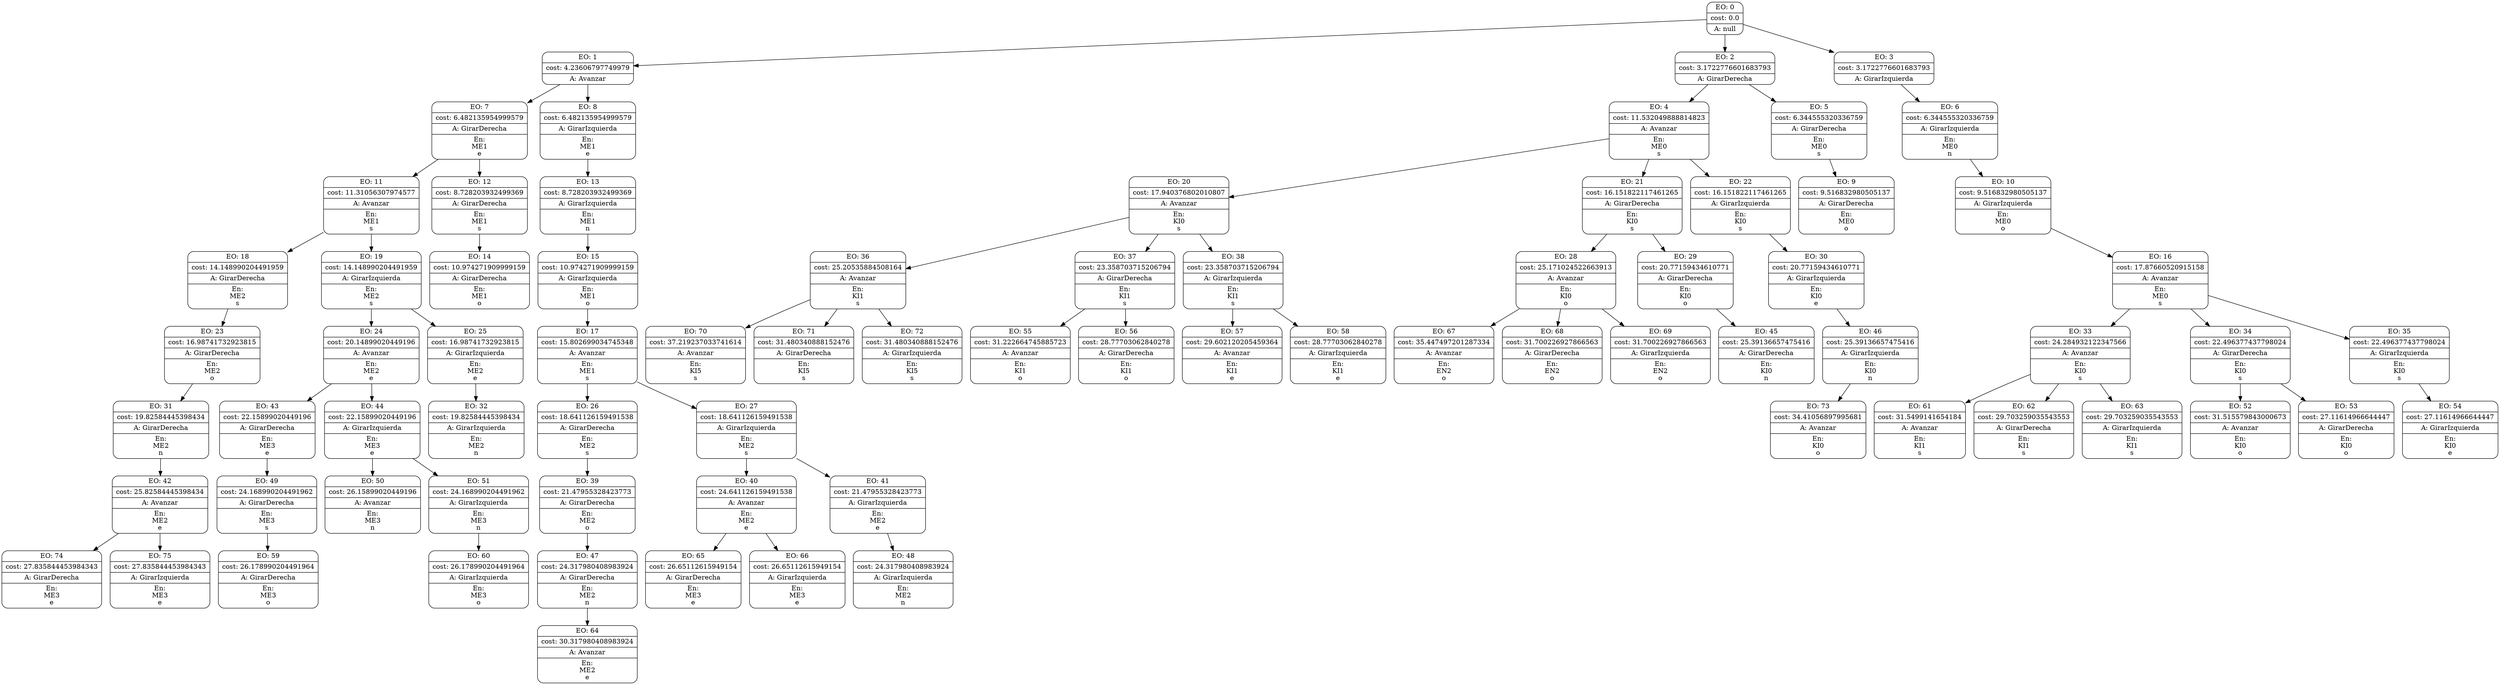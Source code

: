 digraph g {
node [shape = Mrecord];
nodo0[label="{EO: 0|cost: 0.0|A: null}"]
nodo1[label="{EO: 1|cost: 4.23606797749979|A: Avanzar}"]
nodo7[label="{EO: 7|cost: 6.482135954999579|A: GirarDerecha|En:\nME1\ne}"]
nodo11[label="{EO: 11|cost: 11.31056307974577|A: Avanzar|En:\nME1\ns}"]
nodo18[label="{EO: 18|cost: 14.148990204491959|A: GirarDerecha|En:\nME2\ns}"]
nodo23[label="{EO: 23|cost: 16.98741732923815|A: GirarDerecha|En:\nME2\no}"]
nodo31[label="{EO: 31|cost: 19.82584445398434|A: GirarDerecha|En:\nME2\nn}"]
nodo42[label="{EO: 42|cost: 25.82584445398434|A: Avanzar|En:\nME2\ne}"]
nodo74[label="{EO: 74|cost: 27.835844453984343|A: GirarDerecha|En:\nME3\ne}"]

nodo42 -> nodo74;
nodo75[label="{EO: 75|cost: 27.835844453984343|A: GirarIzquierda|En:\nME3\ne}"]

nodo42 -> nodo75;

nodo31 -> nodo42;

nodo23 -> nodo31;

nodo18 -> nodo23;

nodo11 -> nodo18;
nodo19[label="{EO: 19|cost: 14.148990204491959|A: GirarIzquierda|En:\nME2\ns}"]
nodo24[label="{EO: 24|cost: 20.14899020449196|A: Avanzar|En:\nME2\ne}"]
nodo43[label="{EO: 43|cost: 22.15899020449196|A: GirarDerecha|En:\nME3\ne}"]
nodo49[label="{EO: 49|cost: 24.168990204491962|A: GirarDerecha|En:\nME3\ns}"]
nodo59[label="{EO: 59|cost: 26.178990204491964|A: GirarDerecha|En:\nME3\no}"]

nodo49 -> nodo59;

nodo43 -> nodo49;

nodo24 -> nodo43;
nodo44[label="{EO: 44|cost: 22.15899020449196|A: GirarIzquierda|En:\nME3\ne}"]
nodo50[label="{EO: 50|cost: 26.15899020449196|A: Avanzar|En:\nME3\nn}"]

nodo44 -> nodo50;
nodo51[label="{EO: 51|cost: 24.168990204491962|A: GirarIzquierda|En:\nME3\nn}"]
nodo60[label="{EO: 60|cost: 26.178990204491964|A: GirarIzquierda|En:\nME3\no}"]

nodo51 -> nodo60;

nodo44 -> nodo51;

nodo24 -> nodo44;

nodo19 -> nodo24;
nodo25[label="{EO: 25|cost: 16.98741732923815|A: GirarIzquierda|En:\nME2\ne}"]
nodo32[label="{EO: 32|cost: 19.82584445398434|A: GirarIzquierda|En:\nME2\nn}"]

nodo25 -> nodo32;

nodo19 -> nodo25;

nodo11 -> nodo19;

nodo7 -> nodo11;
nodo12[label="{EO: 12|cost: 8.728203932499369|A: GirarDerecha|En:\nME1\ns}"]
nodo14[label="{EO: 14|cost: 10.974271909999159|A: GirarDerecha|En:\nME1\no}"]

nodo12 -> nodo14;

nodo7 -> nodo12;

nodo1 -> nodo7;
nodo8[label="{EO: 8|cost: 6.482135954999579|A: GirarIzquierda|En:\nME1\ne}"]
nodo13[label="{EO: 13|cost: 8.728203932499369|A: GirarIzquierda|En:\nME1\nn}"]
nodo15[label="{EO: 15|cost: 10.974271909999159|A: GirarIzquierda|En:\nME1\no}"]
nodo17[label="{EO: 17|cost: 15.802699034745348|A: Avanzar|En:\nME1\ns}"]
nodo26[label="{EO: 26|cost: 18.641126159491538|A: GirarDerecha|En:\nME2\ns}"]
nodo39[label="{EO: 39|cost: 21.47955328423773|A: GirarDerecha|En:\nME2\no}"]
nodo47[label="{EO: 47|cost: 24.317980408983924|A: GirarDerecha|En:\nME2\nn}"]
nodo64[label="{EO: 64|cost: 30.317980408983924|A: Avanzar|En:\nME2\ne}"]

nodo47 -> nodo64;

nodo39 -> nodo47;

nodo26 -> nodo39;

nodo17 -> nodo26;
nodo27[label="{EO: 27|cost: 18.641126159491538|A: GirarIzquierda|En:\nME2\ns}"]
nodo40[label="{EO: 40|cost: 24.641126159491538|A: Avanzar|En:\nME2\ne}"]
nodo65[label="{EO: 65|cost: 26.65112615949154|A: GirarDerecha|En:\nME3\ne}"]

nodo40 -> nodo65;
nodo66[label="{EO: 66|cost: 26.65112615949154|A: GirarIzquierda|En:\nME3\ne}"]

nodo40 -> nodo66;

nodo27 -> nodo40;
nodo41[label="{EO: 41|cost: 21.47955328423773|A: GirarIzquierda|En:\nME2\ne}"]
nodo48[label="{EO: 48|cost: 24.317980408983924|A: GirarIzquierda|En:\nME2\nn}"]

nodo41 -> nodo48;

nodo27 -> nodo41;

nodo17 -> nodo27;

nodo15 -> nodo17;

nodo13 -> nodo15;

nodo8 -> nodo13;

nodo1 -> nodo8;

nodo0 -> nodo1;
nodo2[label="{EO: 2|cost: 3.1722776601683793|A: GirarDerecha}"]
nodo4[label="{EO: 4|cost: 11.532049888814823|A: Avanzar|En:\nME0\ns}"]
nodo20[label="{EO: 20|cost: 17.940376802010807|A: Avanzar|En:\nKI0\ns}"]
nodo36[label="{EO: 36|cost: 25.20535884508164|A: Avanzar|En:\nKI1\ns}"]
nodo70[label="{EO: 70|cost: 37.219237033741614|A: Avanzar|En:\nKI5\ns}"]

nodo36 -> nodo70;
nodo71[label="{EO: 71|cost: 31.480340888152476|A: GirarDerecha|En:\nKI5\ns}"]

nodo36 -> nodo71;
nodo72[label="{EO: 72|cost: 31.480340888152476|A: GirarIzquierda|En:\nKI5\ns}"]

nodo36 -> nodo72;

nodo20 -> nodo36;
nodo37[label="{EO: 37|cost: 23.358703715206794|A: GirarDerecha|En:\nKI1\ns}"]
nodo55[label="{EO: 55|cost: 31.222664745885723|A: Avanzar|En:\nKI1\no}"]

nodo37 -> nodo55;
nodo56[label="{EO: 56|cost: 28.77703062840278|A: GirarDerecha|En:\nKI1\no}"]

nodo37 -> nodo56;

nodo20 -> nodo37;
nodo38[label="{EO: 38|cost: 23.358703715206794|A: GirarIzquierda|En:\nKI1\ns}"]
nodo57[label="{EO: 57|cost: 29.602120205459364|A: Avanzar|En:\nKI1\ne}"]

nodo38 -> nodo57;
nodo58[label="{EO: 58|cost: 28.77703062840278|A: GirarIzquierda|En:\nKI1\ne}"]

nodo38 -> nodo58;

nodo20 -> nodo38;

nodo4 -> nodo20;
nodo21[label="{EO: 21|cost: 16.151822117461265|A: GirarDerecha|En:\nKI0\ns}"]
nodo28[label="{EO: 28|cost: 25.171024522663913|A: Avanzar|En:\nKI0\no}"]
nodo67[label="{EO: 67|cost: 35.447497201287334|A: Avanzar|En:\nEN2\no}"]

nodo28 -> nodo67;
nodo68[label="{EO: 68|cost: 31.700226927866563|A: GirarDerecha|En:\nEN2\no}"]

nodo28 -> nodo68;
nodo69[label="{EO: 69|cost: 31.700226927866563|A: GirarIzquierda|En:\nEN2\no}"]

nodo28 -> nodo69;

nodo21 -> nodo28;
nodo29[label="{EO: 29|cost: 20.77159434610771|A: GirarDerecha|En:\nKI0\no}"]
nodo45[label="{EO: 45|cost: 25.39136657475416|A: GirarDerecha|En:\nKI0\nn}"]

nodo29 -> nodo45;

nodo21 -> nodo29;

nodo4 -> nodo21;
nodo22[label="{EO: 22|cost: 16.151822117461265|A: GirarIzquierda|En:\nKI0\ns}"]
nodo30[label="{EO: 30|cost: 20.77159434610771|A: GirarIzquierda|En:\nKI0\ne}"]
nodo46[label="{EO: 46|cost: 25.39136657475416|A: GirarIzquierda|En:\nKI0\nn}"]
nodo73[label="{EO: 73|cost: 34.41056897995681|A: Avanzar|En:\nKI0\no}"]

nodo46 -> nodo73;

nodo30 -> nodo46;

nodo22 -> nodo30;

nodo4 -> nodo22;

nodo2 -> nodo4;
nodo5[label="{EO: 5|cost: 6.344555320336759|A: GirarDerecha|En:\nME0\ns}"]
nodo9[label="{EO: 9|cost: 9.516832980505137|A: GirarDerecha|En:\nME0\no}"]

nodo5 -> nodo9;

nodo2 -> nodo5;

nodo0 -> nodo2;
nodo3[label="{EO: 3|cost: 3.1722776601683793|A: GirarIzquierda}"]
nodo6[label="{EO: 6|cost: 6.344555320336759|A: GirarIzquierda|En:\nME0\nn}"]
nodo10[label="{EO: 10|cost: 9.516832980505137|A: GirarIzquierda|En:\nME0\no}"]
nodo16[label="{EO: 16|cost: 17.87660520915158|A: Avanzar|En:\nME0\ns}"]
nodo33[label="{EO: 33|cost: 24.284932122347566|A: Avanzar|En:\nKI0\ns}"]
nodo61[label="{EO: 61|cost: 31.5499141654184|A: Avanzar|En:\nKI1\ns}"]

nodo33 -> nodo61;
nodo62[label="{EO: 62|cost: 29.703259035543553|A: GirarDerecha|En:\nKI1\ns}"]

nodo33 -> nodo62;
nodo63[label="{EO: 63|cost: 29.703259035543553|A: GirarIzquierda|En:\nKI1\ns}"]

nodo33 -> nodo63;

nodo16 -> nodo33;
nodo34[label="{EO: 34|cost: 22.496377437798024|A: GirarDerecha|En:\nKI0\ns}"]
nodo52[label="{EO: 52|cost: 31.515579843000673|A: Avanzar|En:\nKI0\no}"]

nodo34 -> nodo52;
nodo53[label="{EO: 53|cost: 27.11614966644447|A: GirarDerecha|En:\nKI0\no}"]

nodo34 -> nodo53;

nodo16 -> nodo34;
nodo35[label="{EO: 35|cost: 22.496377437798024|A: GirarIzquierda|En:\nKI0\ns}"]
nodo54[label="{EO: 54|cost: 27.11614966644447|A: GirarIzquierda|En:\nKI0\ne}"]

nodo35 -> nodo54;

nodo16 -> nodo35;

nodo10 -> nodo16;

nodo6 -> nodo10;

nodo3 -> nodo6;

nodo0 -> nodo3;


}